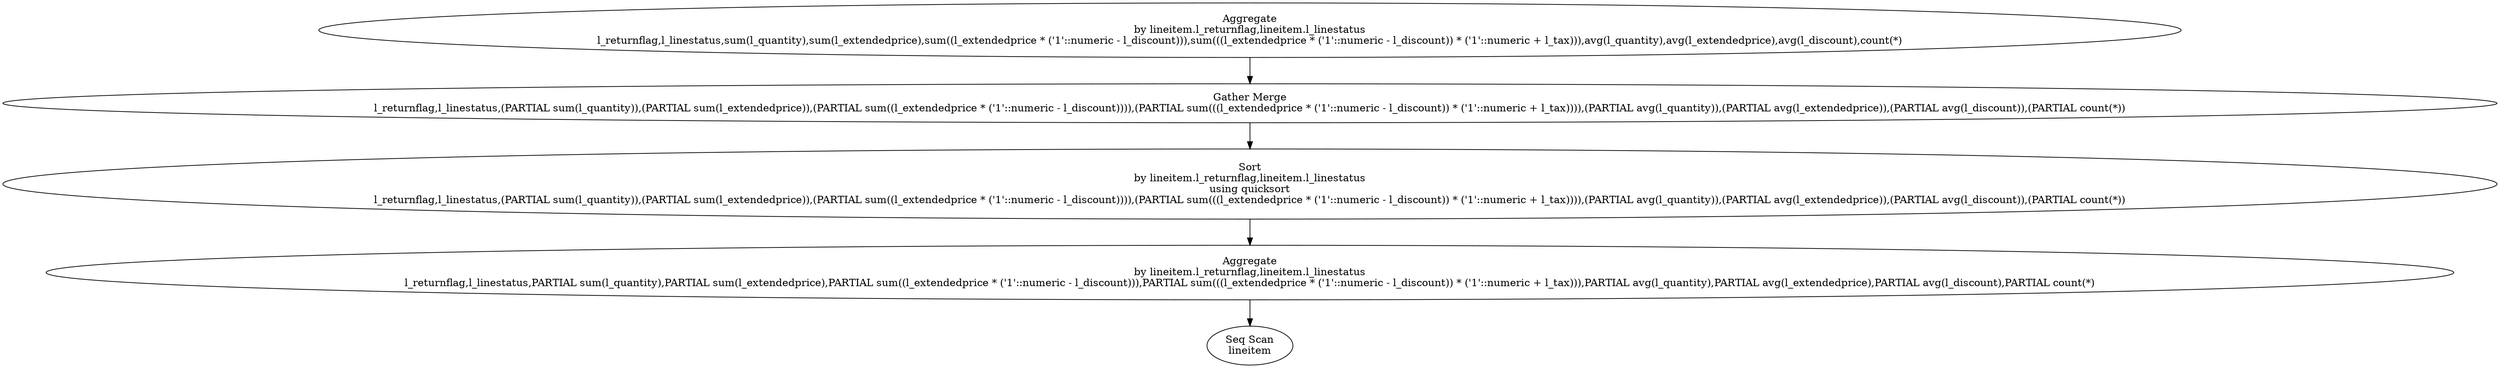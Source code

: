 strict digraph "" {
	"Sort
by lineitem.l_returnflag,lineitem.l_linestatus
using quicksort
l_returnflag,l_linestatus,(PARTIAL sum(l_quantity)),(PARTIAL \
sum(l_extendedprice)),(PARTIAL sum((l_extendedprice * ('1'::numeric - l_discount)))),(PARTIAL sum(((l_extendedprice * ('1'::numeric \
- l_discount)) * ('1'::numeric + l_tax)))),(PARTIAL avg(l_quantity)),(PARTIAL avg(l_extendedprice)),(PARTIAL avg(l_discount)),(PARTIAL \
count(*))" -> "Aggregate
by lineitem.l_returnflag,lineitem.l_linestatus
l_returnflag,l_linestatus,PARTIAL sum(l_quantity),PARTIAL sum(l_extendedprice),\
PARTIAL sum((l_extendedprice * ('1'::numeric - l_discount))),PARTIAL sum(((l_extendedprice * ('1'::numeric - l_discount)) * ('1'::\
numeric + l_tax))),PARTIAL avg(l_quantity),PARTIAL avg(l_extendedprice),PARTIAL avg(l_discount),PARTIAL count(*)";
	"Aggregate
by lineitem.l_returnflag,lineitem.l_linestatus
l_returnflag,l_linestatus,PARTIAL sum(l_quantity),PARTIAL sum(l_extendedprice),\
PARTIAL sum((l_extendedprice * ('1'::numeric - l_discount))),PARTIAL sum(((l_extendedprice * ('1'::numeric - l_discount)) * ('1'::\
numeric + l_tax))),PARTIAL avg(l_quantity),PARTIAL avg(l_extendedprice),PARTIAL avg(l_discount),PARTIAL count(*)" -> "Seq Scan
lineitem";
	"Gather Merge
l_returnflag,l_linestatus,(PARTIAL sum(l_quantity)),(PARTIAL sum(l_extendedprice)),(PARTIAL sum((l_extendedprice * ('\
1'::numeric - l_discount)))),(PARTIAL sum(((l_extendedprice * ('1'::numeric - l_discount)) * ('1'::numeric + l_tax)))),(PARTIAL \
avg(l_quantity)),(PARTIAL avg(l_extendedprice)),(PARTIAL avg(l_discount)),(PARTIAL count(*))" -> "Sort
by lineitem.l_returnflag,lineitem.l_linestatus
using quicksort
l_returnflag,l_linestatus,(PARTIAL sum(l_quantity)),(PARTIAL \
sum(l_extendedprice)),(PARTIAL sum((l_extendedprice * ('1'::numeric - l_discount)))),(PARTIAL sum(((l_extendedprice * ('1'::numeric \
- l_discount)) * ('1'::numeric + l_tax)))),(PARTIAL avg(l_quantity)),(PARTIAL avg(l_extendedprice)),(PARTIAL avg(l_discount)),(PARTIAL \
count(*))";
	"Aggregate
by lineitem.l_returnflag,lineitem.l_linestatus
l_returnflag,l_linestatus,sum(l_quantity),sum(l_extendedprice),sum((l_extendedprice * ('\
1'::numeric - l_discount))),sum(((l_extendedprice * ('1'::numeric - l_discount)) * ('1'::numeric + l_tax))),avg(l_quantity),avg(\
l_extendedprice),avg(l_discount),count(*)" -> "Gather Merge
l_returnflag,l_linestatus,(PARTIAL sum(l_quantity)),(PARTIAL sum(l_extendedprice)),(PARTIAL sum((l_extendedprice * ('\
1'::numeric - l_discount)))),(PARTIAL sum(((l_extendedprice * ('1'::numeric - l_discount)) * ('1'::numeric + l_tax)))),(PARTIAL \
avg(l_quantity)),(PARTIAL avg(l_extendedprice)),(PARTIAL avg(l_discount)),(PARTIAL count(*))";
}
